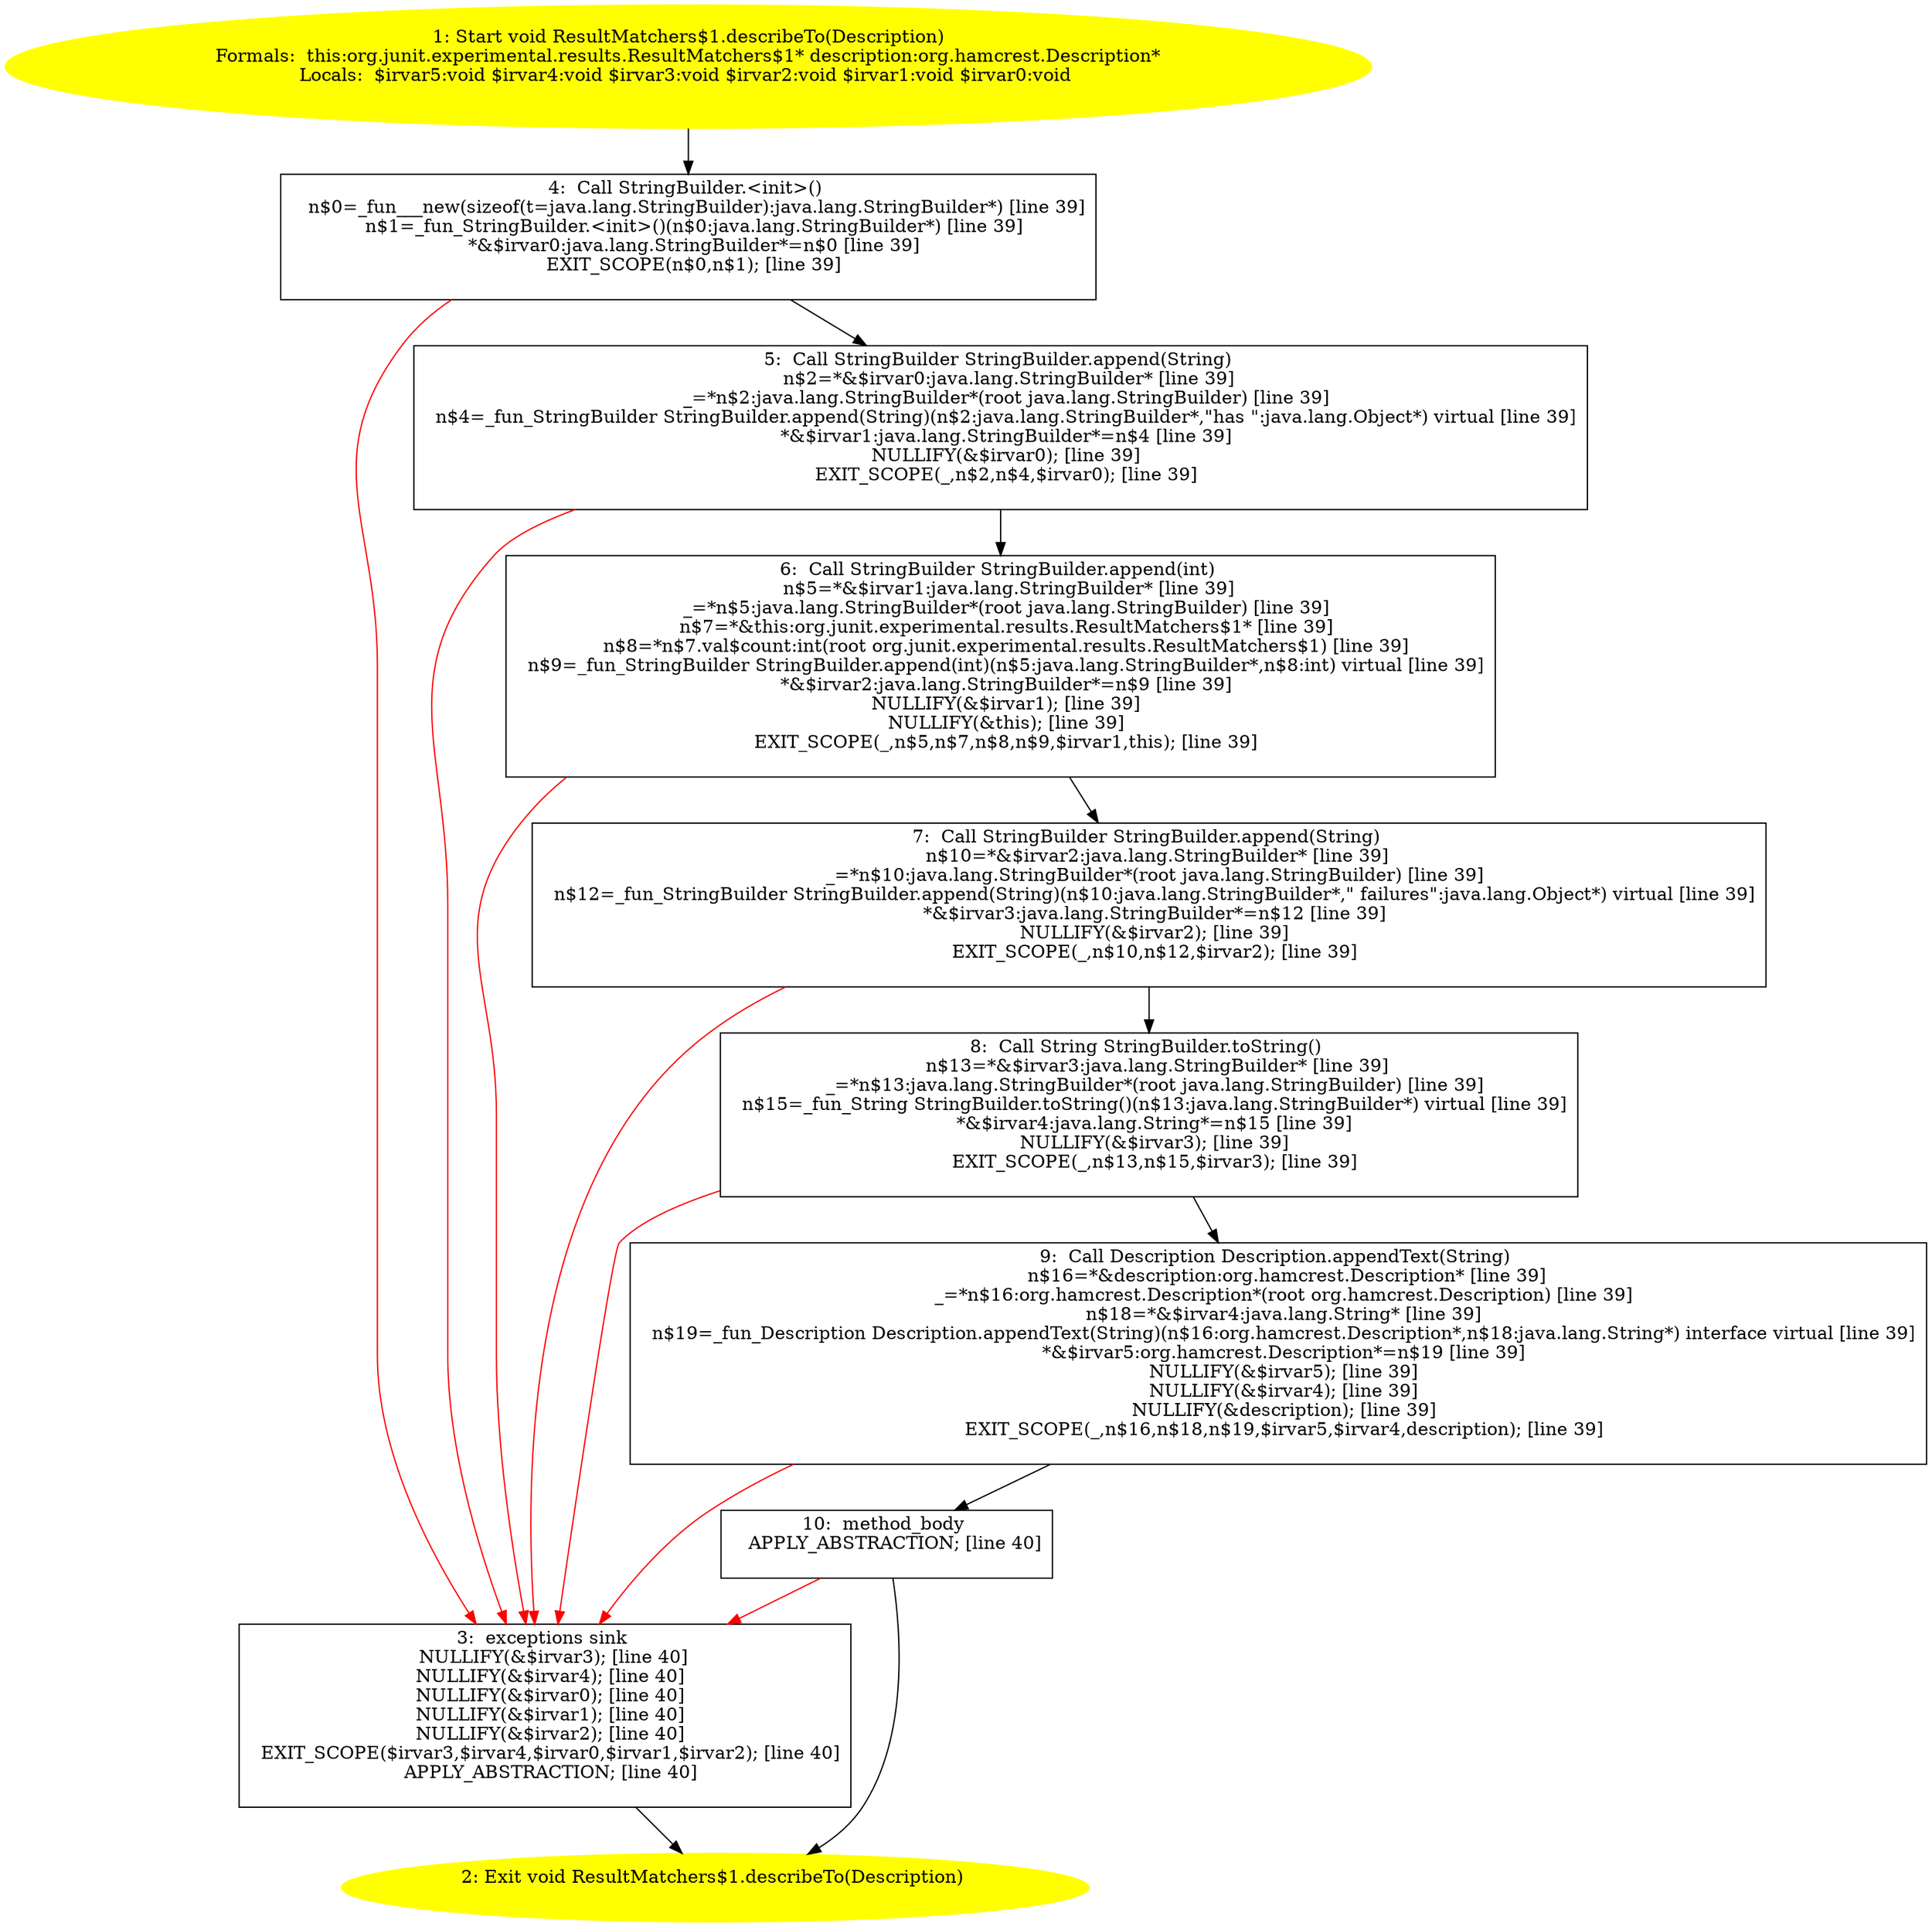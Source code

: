 /* @generated */
digraph cfg {
"org.junit.experimental.results.ResultMatchers$1.describeTo(org.hamcrest.Description):void.8b7f089dc51140768f36e23609b31bbc_1" [label="1: Start void ResultMatchers$1.describeTo(Description)\nFormals:  this:org.junit.experimental.results.ResultMatchers$1* description:org.hamcrest.Description*\nLocals:  $irvar5:void $irvar4:void $irvar3:void $irvar2:void $irvar1:void $irvar0:void \n  " color=yellow style=filled]
	

	 "org.junit.experimental.results.ResultMatchers$1.describeTo(org.hamcrest.Description):void.8b7f089dc51140768f36e23609b31bbc_1" -> "org.junit.experimental.results.ResultMatchers$1.describeTo(org.hamcrest.Description):void.8b7f089dc51140768f36e23609b31bbc_4" ;
"org.junit.experimental.results.ResultMatchers$1.describeTo(org.hamcrest.Description):void.8b7f089dc51140768f36e23609b31bbc_2" [label="2: Exit void ResultMatchers$1.describeTo(Description) \n  " color=yellow style=filled]
	

"org.junit.experimental.results.ResultMatchers$1.describeTo(org.hamcrest.Description):void.8b7f089dc51140768f36e23609b31bbc_3" [label="3:  exceptions sink \n   NULLIFY(&$irvar3); [line 40]\n  NULLIFY(&$irvar4); [line 40]\n  NULLIFY(&$irvar0); [line 40]\n  NULLIFY(&$irvar1); [line 40]\n  NULLIFY(&$irvar2); [line 40]\n  EXIT_SCOPE($irvar3,$irvar4,$irvar0,$irvar1,$irvar2); [line 40]\n  APPLY_ABSTRACTION; [line 40]\n " shape="box"]
	

	 "org.junit.experimental.results.ResultMatchers$1.describeTo(org.hamcrest.Description):void.8b7f089dc51140768f36e23609b31bbc_3" -> "org.junit.experimental.results.ResultMatchers$1.describeTo(org.hamcrest.Description):void.8b7f089dc51140768f36e23609b31bbc_2" ;
"org.junit.experimental.results.ResultMatchers$1.describeTo(org.hamcrest.Description):void.8b7f089dc51140768f36e23609b31bbc_4" [label="4:  Call StringBuilder.<init>() \n   n$0=_fun___new(sizeof(t=java.lang.StringBuilder):java.lang.StringBuilder*) [line 39]\n  n$1=_fun_StringBuilder.<init>()(n$0:java.lang.StringBuilder*) [line 39]\n  *&$irvar0:java.lang.StringBuilder*=n$0 [line 39]\n  EXIT_SCOPE(n$0,n$1); [line 39]\n " shape="box"]
	

	 "org.junit.experimental.results.ResultMatchers$1.describeTo(org.hamcrest.Description):void.8b7f089dc51140768f36e23609b31bbc_4" -> "org.junit.experimental.results.ResultMatchers$1.describeTo(org.hamcrest.Description):void.8b7f089dc51140768f36e23609b31bbc_5" ;
	 "org.junit.experimental.results.ResultMatchers$1.describeTo(org.hamcrest.Description):void.8b7f089dc51140768f36e23609b31bbc_4" -> "org.junit.experimental.results.ResultMatchers$1.describeTo(org.hamcrest.Description):void.8b7f089dc51140768f36e23609b31bbc_3" [color="red" ];
"org.junit.experimental.results.ResultMatchers$1.describeTo(org.hamcrest.Description):void.8b7f089dc51140768f36e23609b31bbc_5" [label="5:  Call StringBuilder StringBuilder.append(String) \n   n$2=*&$irvar0:java.lang.StringBuilder* [line 39]\n  _=*n$2:java.lang.StringBuilder*(root java.lang.StringBuilder) [line 39]\n  n$4=_fun_StringBuilder StringBuilder.append(String)(n$2:java.lang.StringBuilder*,\"has \":java.lang.Object*) virtual [line 39]\n  *&$irvar1:java.lang.StringBuilder*=n$4 [line 39]\n  NULLIFY(&$irvar0); [line 39]\n  EXIT_SCOPE(_,n$2,n$4,$irvar0); [line 39]\n " shape="box"]
	

	 "org.junit.experimental.results.ResultMatchers$1.describeTo(org.hamcrest.Description):void.8b7f089dc51140768f36e23609b31bbc_5" -> "org.junit.experimental.results.ResultMatchers$1.describeTo(org.hamcrest.Description):void.8b7f089dc51140768f36e23609b31bbc_6" ;
	 "org.junit.experimental.results.ResultMatchers$1.describeTo(org.hamcrest.Description):void.8b7f089dc51140768f36e23609b31bbc_5" -> "org.junit.experimental.results.ResultMatchers$1.describeTo(org.hamcrest.Description):void.8b7f089dc51140768f36e23609b31bbc_3" [color="red" ];
"org.junit.experimental.results.ResultMatchers$1.describeTo(org.hamcrest.Description):void.8b7f089dc51140768f36e23609b31bbc_6" [label="6:  Call StringBuilder StringBuilder.append(int) \n   n$5=*&$irvar1:java.lang.StringBuilder* [line 39]\n  _=*n$5:java.lang.StringBuilder*(root java.lang.StringBuilder) [line 39]\n  n$7=*&this:org.junit.experimental.results.ResultMatchers$1* [line 39]\n  n$8=*n$7.val$count:int(root org.junit.experimental.results.ResultMatchers$1) [line 39]\n  n$9=_fun_StringBuilder StringBuilder.append(int)(n$5:java.lang.StringBuilder*,n$8:int) virtual [line 39]\n  *&$irvar2:java.lang.StringBuilder*=n$9 [line 39]\n  NULLIFY(&$irvar1); [line 39]\n  NULLIFY(&this); [line 39]\n  EXIT_SCOPE(_,n$5,n$7,n$8,n$9,$irvar1,this); [line 39]\n " shape="box"]
	

	 "org.junit.experimental.results.ResultMatchers$1.describeTo(org.hamcrest.Description):void.8b7f089dc51140768f36e23609b31bbc_6" -> "org.junit.experimental.results.ResultMatchers$1.describeTo(org.hamcrest.Description):void.8b7f089dc51140768f36e23609b31bbc_7" ;
	 "org.junit.experimental.results.ResultMatchers$1.describeTo(org.hamcrest.Description):void.8b7f089dc51140768f36e23609b31bbc_6" -> "org.junit.experimental.results.ResultMatchers$1.describeTo(org.hamcrest.Description):void.8b7f089dc51140768f36e23609b31bbc_3" [color="red" ];
"org.junit.experimental.results.ResultMatchers$1.describeTo(org.hamcrest.Description):void.8b7f089dc51140768f36e23609b31bbc_7" [label="7:  Call StringBuilder StringBuilder.append(String) \n   n$10=*&$irvar2:java.lang.StringBuilder* [line 39]\n  _=*n$10:java.lang.StringBuilder*(root java.lang.StringBuilder) [line 39]\n  n$12=_fun_StringBuilder StringBuilder.append(String)(n$10:java.lang.StringBuilder*,\" failures\":java.lang.Object*) virtual [line 39]\n  *&$irvar3:java.lang.StringBuilder*=n$12 [line 39]\n  NULLIFY(&$irvar2); [line 39]\n  EXIT_SCOPE(_,n$10,n$12,$irvar2); [line 39]\n " shape="box"]
	

	 "org.junit.experimental.results.ResultMatchers$1.describeTo(org.hamcrest.Description):void.8b7f089dc51140768f36e23609b31bbc_7" -> "org.junit.experimental.results.ResultMatchers$1.describeTo(org.hamcrest.Description):void.8b7f089dc51140768f36e23609b31bbc_8" ;
	 "org.junit.experimental.results.ResultMatchers$1.describeTo(org.hamcrest.Description):void.8b7f089dc51140768f36e23609b31bbc_7" -> "org.junit.experimental.results.ResultMatchers$1.describeTo(org.hamcrest.Description):void.8b7f089dc51140768f36e23609b31bbc_3" [color="red" ];
"org.junit.experimental.results.ResultMatchers$1.describeTo(org.hamcrest.Description):void.8b7f089dc51140768f36e23609b31bbc_8" [label="8:  Call String StringBuilder.toString() \n   n$13=*&$irvar3:java.lang.StringBuilder* [line 39]\n  _=*n$13:java.lang.StringBuilder*(root java.lang.StringBuilder) [line 39]\n  n$15=_fun_String StringBuilder.toString()(n$13:java.lang.StringBuilder*) virtual [line 39]\n  *&$irvar4:java.lang.String*=n$15 [line 39]\n  NULLIFY(&$irvar3); [line 39]\n  EXIT_SCOPE(_,n$13,n$15,$irvar3); [line 39]\n " shape="box"]
	

	 "org.junit.experimental.results.ResultMatchers$1.describeTo(org.hamcrest.Description):void.8b7f089dc51140768f36e23609b31bbc_8" -> "org.junit.experimental.results.ResultMatchers$1.describeTo(org.hamcrest.Description):void.8b7f089dc51140768f36e23609b31bbc_9" ;
	 "org.junit.experimental.results.ResultMatchers$1.describeTo(org.hamcrest.Description):void.8b7f089dc51140768f36e23609b31bbc_8" -> "org.junit.experimental.results.ResultMatchers$1.describeTo(org.hamcrest.Description):void.8b7f089dc51140768f36e23609b31bbc_3" [color="red" ];
"org.junit.experimental.results.ResultMatchers$1.describeTo(org.hamcrest.Description):void.8b7f089dc51140768f36e23609b31bbc_9" [label="9:  Call Description Description.appendText(String) \n   n$16=*&description:org.hamcrest.Description* [line 39]\n  _=*n$16:org.hamcrest.Description*(root org.hamcrest.Description) [line 39]\n  n$18=*&$irvar4:java.lang.String* [line 39]\n  n$19=_fun_Description Description.appendText(String)(n$16:org.hamcrest.Description*,n$18:java.lang.String*) interface virtual [line 39]\n  *&$irvar5:org.hamcrest.Description*=n$19 [line 39]\n  NULLIFY(&$irvar5); [line 39]\n  NULLIFY(&$irvar4); [line 39]\n  NULLIFY(&description); [line 39]\n  EXIT_SCOPE(_,n$16,n$18,n$19,$irvar5,$irvar4,description); [line 39]\n " shape="box"]
	

	 "org.junit.experimental.results.ResultMatchers$1.describeTo(org.hamcrest.Description):void.8b7f089dc51140768f36e23609b31bbc_9" -> "org.junit.experimental.results.ResultMatchers$1.describeTo(org.hamcrest.Description):void.8b7f089dc51140768f36e23609b31bbc_10" ;
	 "org.junit.experimental.results.ResultMatchers$1.describeTo(org.hamcrest.Description):void.8b7f089dc51140768f36e23609b31bbc_9" -> "org.junit.experimental.results.ResultMatchers$1.describeTo(org.hamcrest.Description):void.8b7f089dc51140768f36e23609b31bbc_3" [color="red" ];
"org.junit.experimental.results.ResultMatchers$1.describeTo(org.hamcrest.Description):void.8b7f089dc51140768f36e23609b31bbc_10" [label="10:  method_body \n   APPLY_ABSTRACTION; [line 40]\n " shape="box"]
	

	 "org.junit.experimental.results.ResultMatchers$1.describeTo(org.hamcrest.Description):void.8b7f089dc51140768f36e23609b31bbc_10" -> "org.junit.experimental.results.ResultMatchers$1.describeTo(org.hamcrest.Description):void.8b7f089dc51140768f36e23609b31bbc_2" ;
	 "org.junit.experimental.results.ResultMatchers$1.describeTo(org.hamcrest.Description):void.8b7f089dc51140768f36e23609b31bbc_10" -> "org.junit.experimental.results.ResultMatchers$1.describeTo(org.hamcrest.Description):void.8b7f089dc51140768f36e23609b31bbc_3" [color="red" ];
}
